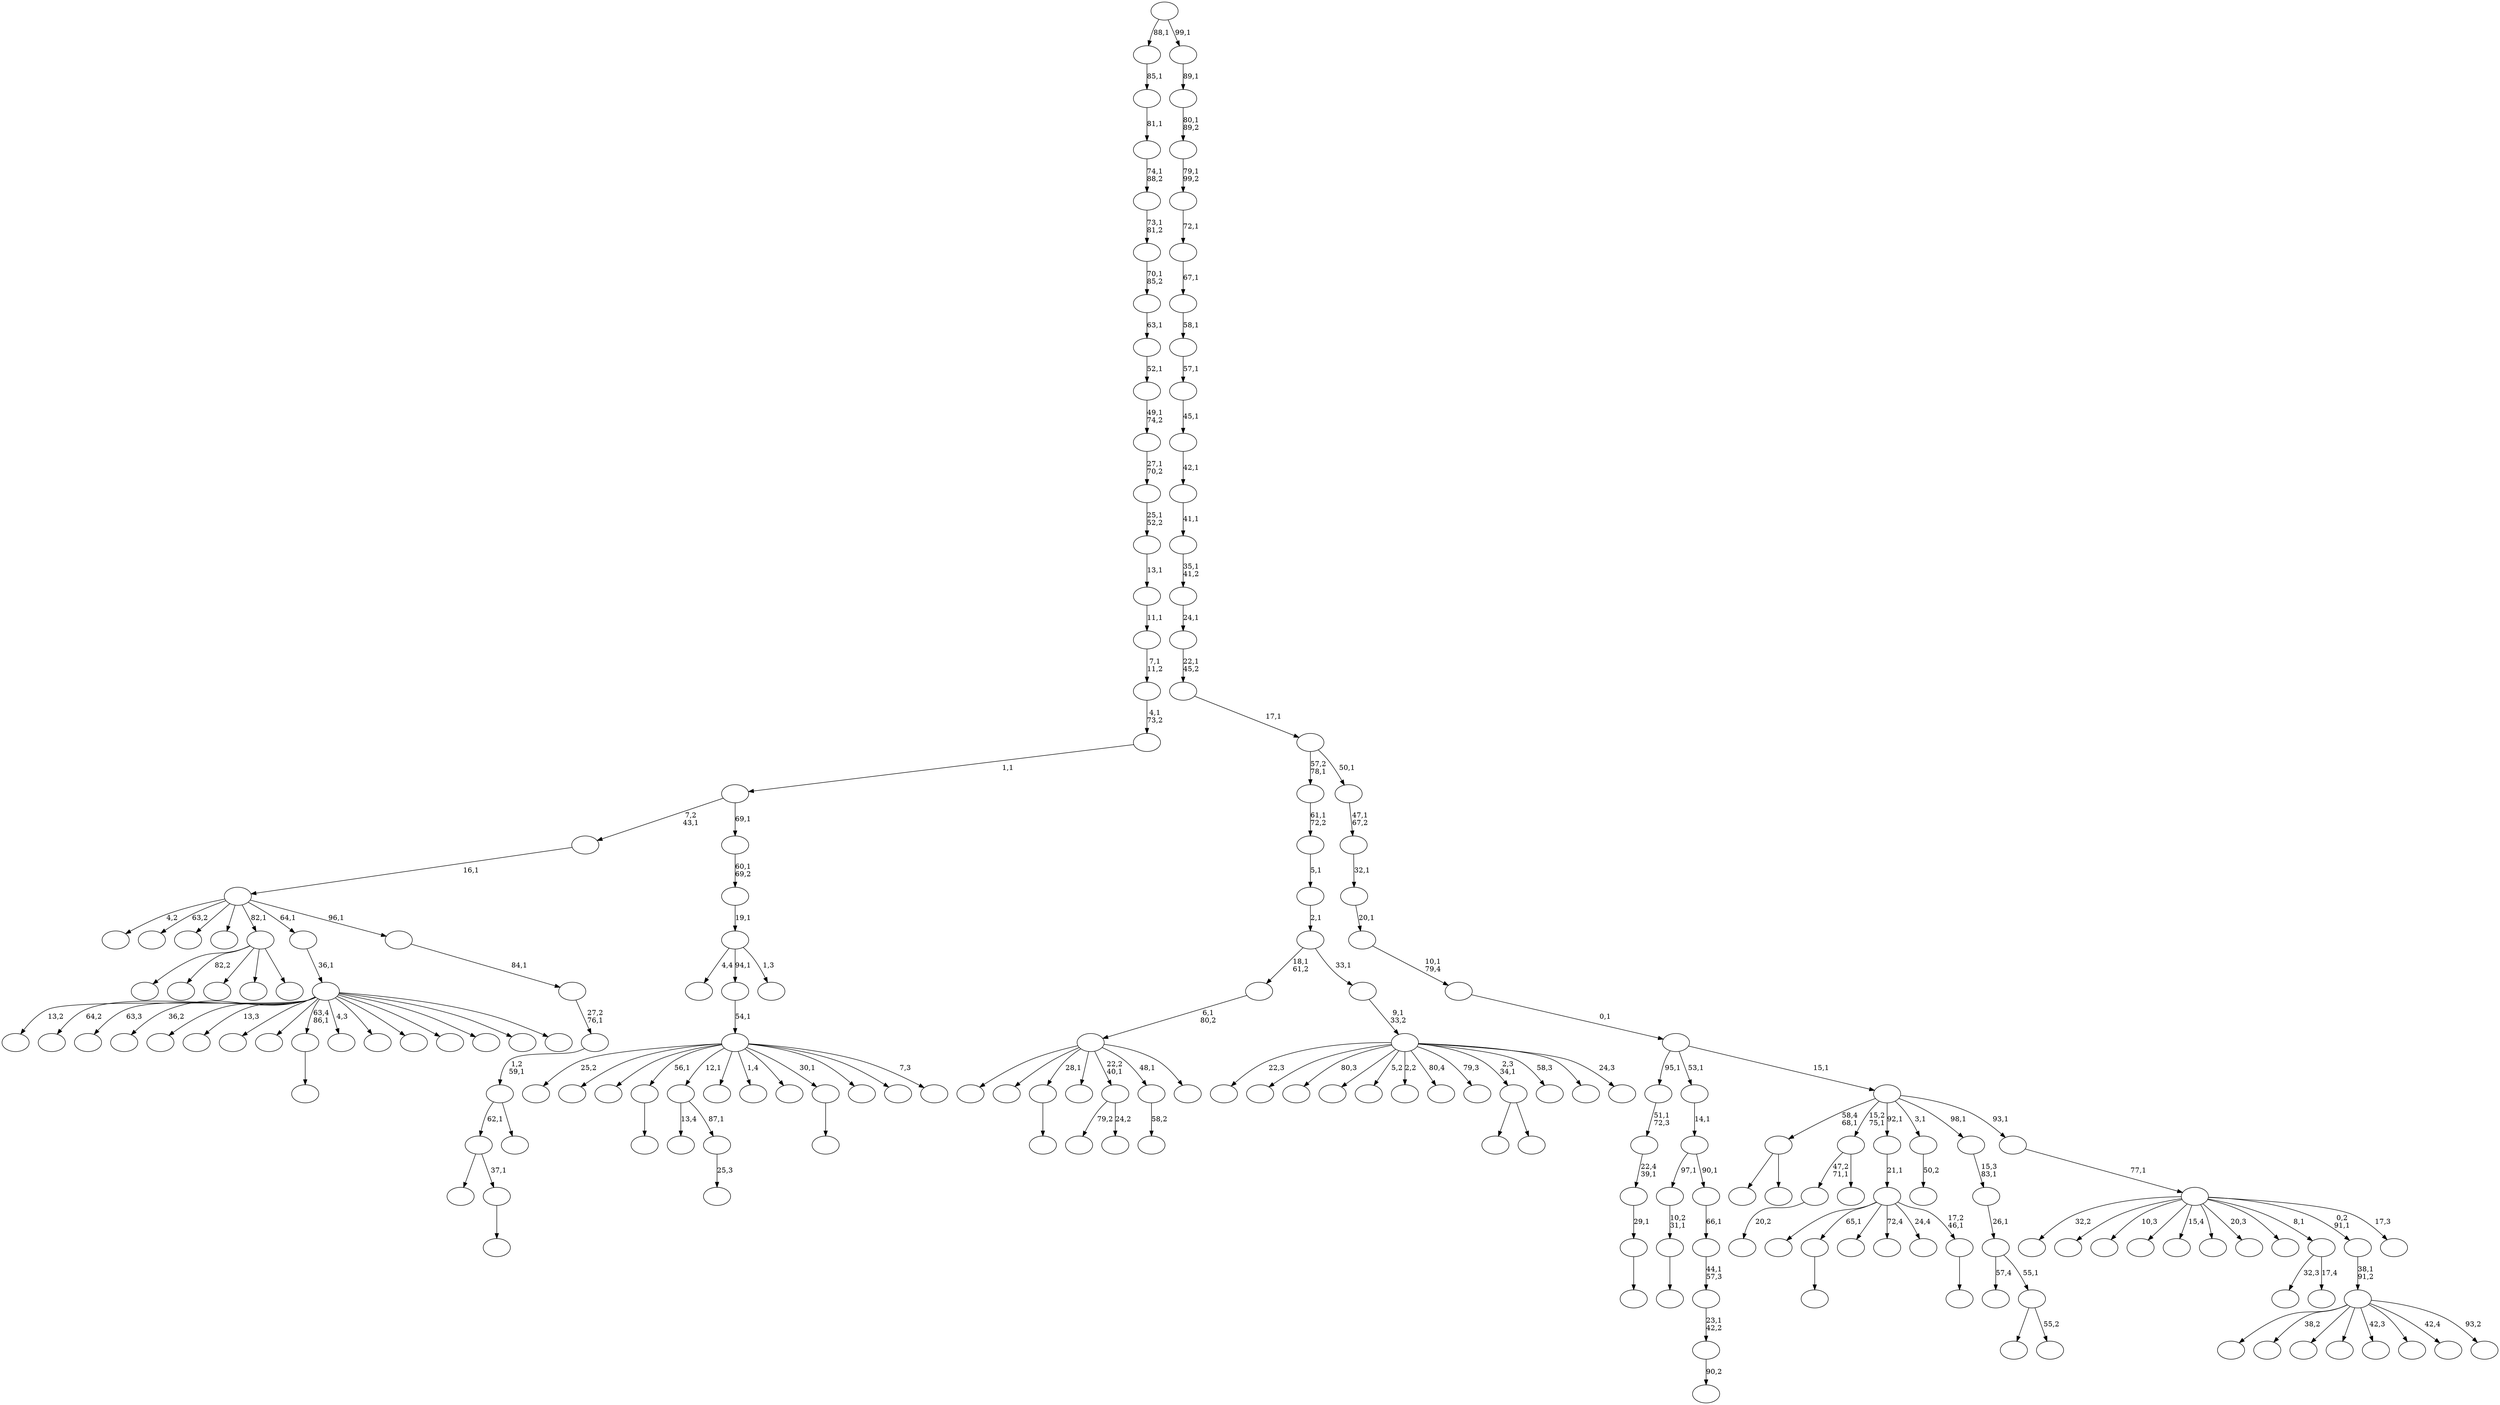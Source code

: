 digraph T {
	200 [label=""]
	199 [label=""]
	198 [label=""]
	197 [label=""]
	196 [label=""]
	195 [label=""]
	194 [label=""]
	193 [label=""]
	192 [label=""]
	191 [label=""]
	190 [label=""]
	189 [label=""]
	188 [label=""]
	187 [label=""]
	186 [label=""]
	185 [label=""]
	184 [label=""]
	183 [label=""]
	182 [label=""]
	181 [label=""]
	180 [label=""]
	179 [label=""]
	178 [label=""]
	177 [label=""]
	176 [label=""]
	175 [label=""]
	174 [label=""]
	173 [label=""]
	172 [label=""]
	171 [label=""]
	170 [label=""]
	169 [label=""]
	168 [label=""]
	167 [label=""]
	166 [label=""]
	165 [label=""]
	164 [label=""]
	163 [label=""]
	162 [label=""]
	161 [label=""]
	160 [label=""]
	159 [label=""]
	158 [label=""]
	157 [label=""]
	156 [label=""]
	155 [label=""]
	154 [label=""]
	153 [label=""]
	152 [label=""]
	151 [label=""]
	150 [label=""]
	149 [label=""]
	148 [label=""]
	147 [label=""]
	146 [label=""]
	145 [label=""]
	144 [label=""]
	143 [label=""]
	142 [label=""]
	141 [label=""]
	140 [label=""]
	139 [label=""]
	138 [label=""]
	137 [label=""]
	136 [label=""]
	135 [label=""]
	134 [label=""]
	133 [label=""]
	132 [label=""]
	131 [label=""]
	130 [label=""]
	129 [label=""]
	128 [label=""]
	127 [label=""]
	126 [label=""]
	125 [label=""]
	124 [label=""]
	123 [label=""]
	122 [label=""]
	121 [label=""]
	120 [label=""]
	119 [label=""]
	118 [label=""]
	117 [label=""]
	116 [label=""]
	115 [label=""]
	114 [label=""]
	113 [label=""]
	112 [label=""]
	111 [label=""]
	110 [label=""]
	109 [label=""]
	108 [label=""]
	107 [label=""]
	106 [label=""]
	105 [label=""]
	104 [label=""]
	103 [label=""]
	102 [label=""]
	101 [label=""]
	100 [label=""]
	99 [label=""]
	98 [label=""]
	97 [label=""]
	96 [label=""]
	95 [label=""]
	94 [label=""]
	93 [label=""]
	92 [label=""]
	91 [label=""]
	90 [label=""]
	89 [label=""]
	88 [label=""]
	87 [label=""]
	86 [label=""]
	85 [label=""]
	84 [label=""]
	83 [label=""]
	82 [label=""]
	81 [label=""]
	80 [label=""]
	79 [label=""]
	78 [label=""]
	77 [label=""]
	76 [label=""]
	75 [label=""]
	74 [label=""]
	73 [label=""]
	72 [label=""]
	71 [label=""]
	70 [label=""]
	69 [label=""]
	68 [label=""]
	67 [label=""]
	66 [label=""]
	65 [label=""]
	64 [label=""]
	63 [label=""]
	62 [label=""]
	61 [label=""]
	60 [label=""]
	59 [label=""]
	58 [label=""]
	57 [label=""]
	56 [label=""]
	55 [label=""]
	54 [label=""]
	53 [label=""]
	52 [label=""]
	51 [label=""]
	50 [label=""]
	49 [label=""]
	48 [label=""]
	47 [label=""]
	46 [label=""]
	45 [label=""]
	44 [label=""]
	43 [label=""]
	42 [label=""]
	41 [label=""]
	40 [label=""]
	39 [label=""]
	38 [label=""]
	37 [label=""]
	36 [label=""]
	35 [label=""]
	34 [label=""]
	33 [label=""]
	32 [label=""]
	31 [label=""]
	30 [label=""]
	29 [label=""]
	28 [label=""]
	27 [label=""]
	26 [label=""]
	25 [label=""]
	24 [label=""]
	23 [label=""]
	22 [label=""]
	21 [label=""]
	20 [label=""]
	19 [label=""]
	18 [label=""]
	17 [label=""]
	16 [label=""]
	15 [label=""]
	14 [label=""]
	13 [label=""]
	12 [label=""]
	11 [label=""]
	10 [label=""]
	9 [label=""]
	8 [label=""]
	7 [label=""]
	6 [label=""]
	5 [label=""]
	4 [label=""]
	3 [label=""]
	2 [label=""]
	1 [label=""]
	0 [label=""]
	182 -> 183 [label=""]
	181 -> 182 [label="29,1"]
	180 -> 181 [label="22,4\n39,1"]
	179 -> 180 [label="51,1\n72,3"]
	177 -> 178 [label=""]
	175 -> 176 [label="20,2"]
	173 -> 174 [label=""]
	172 -> 198 [label=""]
	172 -> 173 [label="37,1"]
	163 -> 168 [label=""]
	163 -> 164 [label=""]
	156 -> 157 [label=""]
	153 -> 175 [label="47,2\n71,1"]
	153 -> 154 [label=""]
	147 -> 148 [label=""]
	145 -> 146 [label="25,3"]
	144 -> 155 [label="13,4"]
	144 -> 145 [label="87,1"]
	140 -> 141 [label=""]
	139 -> 140 [label="10,2\n31,1"]
	137 -> 138 [label="90,2"]
	136 -> 137 [label="23,1\n42,2"]
	135 -> 136 [label="44,1\n57,3"]
	134 -> 135 [label="66,1"]
	133 -> 139 [label="97,1"]
	133 -> 134 [label="90,1"]
	132 -> 133 [label="14,1"]
	122 -> 123 [label=""]
	115 -> 121 [label="79,2"]
	115 -> 116 [label="24,2"]
	110 -> 111 [label=""]
	100 -> 101 [label=""]
	99 -> 187 [label=""]
	99 -> 147 [label="65,1"]
	99 -> 127 [label=""]
	99 -> 124 [label="72,4"]
	99 -> 108 [label="24,4"]
	99 -> 100 [label="17,2\n46,1"]
	98 -> 99 [label="21,1"]
	95 -> 96 [label="50,2"]
	87 -> 88 [label="58,2"]
	84 -> 165 [label=""]
	84 -> 160 [label="82,2"]
	84 -> 97 [label=""]
	84 -> 92 [label=""]
	84 -> 85 [label=""]
	82 -> 200 [label="13,2"]
	82 -> 194 [label="64,2"]
	82 -> 191 [label="63,3"]
	82 -> 189 [label="36,2"]
	82 -> 185 [label=""]
	82 -> 149 [label="13,3"]
	82 -> 131 [label=""]
	82 -> 130 [label=""]
	82 -> 122 [label="63,4\n86,1"]
	82 -> 117 [label="4,3"]
	82 -> 109 [label=""]
	82 -> 105 [label=""]
	82 -> 93 [label=""]
	82 -> 90 [label=""]
	82 -> 89 [label=""]
	82 -> 83 [label=""]
	81 -> 82 [label="36,1"]
	79 -> 197 [label=""]
	79 -> 184 [label=""]
	79 -> 177 [label="28,1"]
	79 -> 166 [label=""]
	79 -> 115 [label="22,2\n40,1"]
	79 -> 87 [label="48,1"]
	79 -> 80 [label=""]
	78 -> 79 [label="6,1\n80,2"]
	76 -> 114 [label=""]
	76 -> 77 [label=""]
	74 -> 188 [label="25,2"]
	74 -> 167 [label=""]
	74 -> 162 [label=""]
	74 -> 156 [label="56,1"]
	74 -> 144 [label="12,1"]
	74 -> 126 [label=""]
	74 -> 113 [label="1,4"]
	74 -> 112 [label=""]
	74 -> 110 [label="30,1"]
	74 -> 107 [label=""]
	74 -> 94 [label=""]
	74 -> 75 [label="7,3"]
	73 -> 74 [label="54,1"]
	71 -> 125 [label=""]
	71 -> 72 [label="55,2"]
	70 -> 190 [label="57,4"]
	70 -> 71 [label="55,1"]
	69 -> 70 [label="26,1"]
	68 -> 69 [label="15,3\n83,1"]
	65 -> 172 [label="62,1"]
	65 -> 66 [label=""]
	64 -> 65 [label="1,2\n59,1"]
	63 -> 64 [label="27,2\n76,1"]
	62 -> 63 [label="84,1"]
	61 -> 161 [label="4,2"]
	61 -> 143 [label="63,2"]
	61 -> 119 [label=""]
	61 -> 104 [label=""]
	61 -> 84 [label="82,1"]
	61 -> 81 [label="64,1"]
	61 -> 62 [label="96,1"]
	60 -> 61 [label="16,1"]
	57 -> 193 [label="4,4"]
	57 -> 73 [label="94,1"]
	57 -> 58 [label="1,3"]
	56 -> 57 [label="19,1"]
	55 -> 56 [label="60,1\n69,2"]
	54 -> 60 [label="7,2\n43,1"]
	54 -> 55 [label="69,1"]
	53 -> 54 [label="1,1"]
	52 -> 53 [label="4,1\n73,2"]
	51 -> 52 [label="7,1\n11,2"]
	50 -> 51 [label="11,1"]
	49 -> 50 [label="13,1"]
	48 -> 49 [label="25,1\n52,2"]
	47 -> 48 [label="27,1\n70,2"]
	46 -> 47 [label="49,1\n74,2"]
	45 -> 46 [label="52,1"]
	44 -> 45 [label="63,1"]
	43 -> 44 [label="70,1\n85,2"]
	42 -> 43 [label="73,1\n81,2"]
	41 -> 42 [label="74,1\n88,2"]
	40 -> 41 [label="81,1"]
	39 -> 40 [label="85,1"]
	37 -> 158 [label="32,3"]
	37 -> 38 [label="17,4"]
	34 -> 199 [label="22,3"]
	34 -> 169 [label=""]
	34 -> 152 [label="80,3"]
	34 -> 150 [label=""]
	34 -> 142 [label="5,2"]
	34 -> 128 [label="2,2"]
	34 -> 120 [label="80,4"]
	34 -> 102 [label="79,3"]
	34 -> 76 [label="2,3\n34,1"]
	34 -> 67 [label="58,3"]
	34 -> 59 [label=""]
	34 -> 35 [label="24,3"]
	33 -> 34 [label="9,1\n33,2"]
	32 -> 78 [label="18,1\n61,2"]
	32 -> 33 [label="33,1"]
	31 -> 32 [label="2,1"]
	30 -> 31 [label="5,1"]
	29 -> 30 [label="61,1\n72,2"]
	27 -> 186 [label=""]
	27 -> 171 [label="38,2"]
	27 -> 170 [label=""]
	27 -> 129 [label=""]
	27 -> 106 [label="42,3"]
	27 -> 103 [label=""]
	27 -> 36 [label="42,4"]
	27 -> 28 [label="93,2"]
	26 -> 27 [label="38,1\n91,2"]
	24 -> 196 [label="32,2"]
	24 -> 195 [label=""]
	24 -> 192 [label="10,3"]
	24 -> 159 [label=""]
	24 -> 151 [label="15,4"]
	24 -> 118 [label=""]
	24 -> 91 [label="20,3"]
	24 -> 86 [label=""]
	24 -> 37 [label="8,1"]
	24 -> 26 [label="0,2\n91,1"]
	24 -> 25 [label="17,3"]
	23 -> 24 [label="77,1"]
	22 -> 163 [label="58,4\n68,1"]
	22 -> 153 [label="15,2\n75,1"]
	22 -> 98 [label="92,1"]
	22 -> 95 [label="3,1"]
	22 -> 68 [label="98,1"]
	22 -> 23 [label="93,1"]
	21 -> 179 [label="95,1"]
	21 -> 132 [label="53,1"]
	21 -> 22 [label="15,1"]
	20 -> 21 [label="0,1"]
	19 -> 20 [label="10,1\n79,4"]
	18 -> 19 [label="20,1"]
	17 -> 18 [label="32,1"]
	16 -> 17 [label="47,1\n67,2"]
	15 -> 29 [label="57,2\n78,1"]
	15 -> 16 [label="50,1"]
	14 -> 15 [label="17,1"]
	13 -> 14 [label="22,1\n45,2"]
	12 -> 13 [label="24,1"]
	11 -> 12 [label="35,1\n41,2"]
	10 -> 11 [label="41,1"]
	9 -> 10 [label="42,1"]
	8 -> 9 [label="45,1"]
	7 -> 8 [label="57,1"]
	6 -> 7 [label="58,1"]
	5 -> 6 [label="67,1"]
	4 -> 5 [label="72,1"]
	3 -> 4 [label="79,1\n99,2"]
	2 -> 3 [label="80,1\n89,2"]
	1 -> 2 [label="89,1"]
	0 -> 39 [label="88,1"]
	0 -> 1 [label="99,1"]
}
